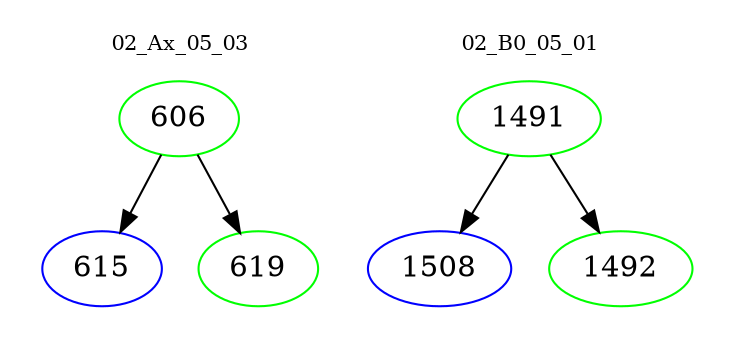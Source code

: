 digraph{
subgraph cluster_0 {
color = white
label = "02_Ax_05_03";
fontsize=10;
T0_606 [label="606", color="green"]
T0_606 -> T0_615 [color="black"]
T0_615 [label="615", color="blue"]
T0_606 -> T0_619 [color="black"]
T0_619 [label="619", color="green"]
}
subgraph cluster_1 {
color = white
label = "02_B0_05_01";
fontsize=10;
T1_1491 [label="1491", color="green"]
T1_1491 -> T1_1508 [color="black"]
T1_1508 [label="1508", color="blue"]
T1_1491 -> T1_1492 [color="black"]
T1_1492 [label="1492", color="green"]
}
}
